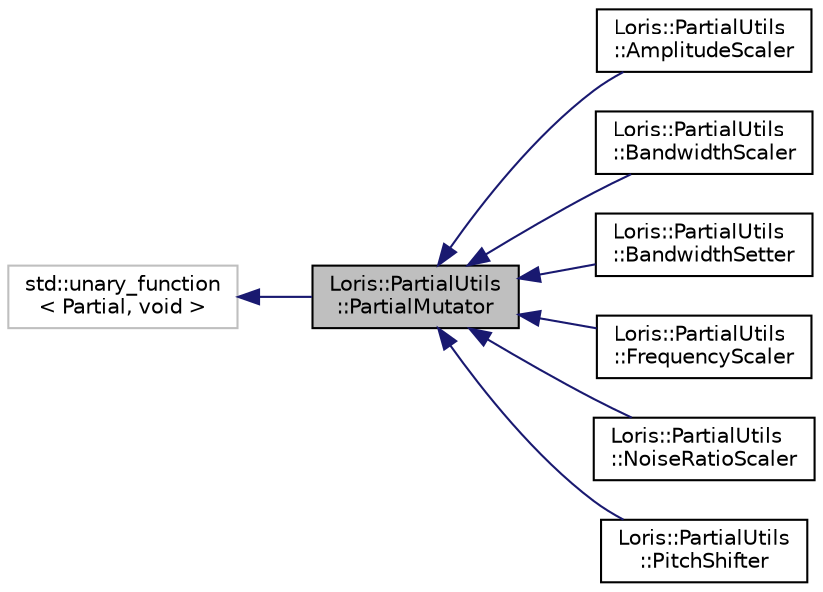 digraph "Loris::PartialUtils::PartialMutator"
{
 // LATEX_PDF_SIZE
  edge [fontname="Helvetica",fontsize="10",labelfontname="Helvetica",labelfontsize="10"];
  node [fontname="Helvetica",fontsize="10",shape=record];
  rankdir="LR";
  Node1 [label="Loris::PartialUtils\l::PartialMutator",height=0.2,width=0.4,color="black", fillcolor="grey75", style="filled", fontcolor="black",tooltip=" "];
  Node2 -> Node1 [dir="back",color="midnightblue",fontsize="10",style="solid",fontname="Helvetica"];
  Node2 [label="std::unary_function\l\< Partial, void \>",height=0.2,width=0.4,color="grey75", fillcolor="white", style="filled",tooltip=" "];
  Node1 -> Node3 [dir="back",color="midnightblue",fontsize="10",style="solid",fontname="Helvetica"];
  Node3 [label="Loris::PartialUtils\l::AmplitudeScaler",height=0.2,width=0.4,color="black", fillcolor="white", style="filled",URL="$a00259.html",tooltip=" "];
  Node1 -> Node4 [dir="back",color="midnightblue",fontsize="10",style="solid",fontname="Helvetica"];
  Node4 [label="Loris::PartialUtils\l::BandwidthScaler",height=0.2,width=0.4,color="black", fillcolor="white", style="filled",URL="$a00263.html",tooltip=" "];
  Node1 -> Node5 [dir="back",color="midnightblue",fontsize="10",style="solid",fontname="Helvetica"];
  Node5 [label="Loris::PartialUtils\l::BandwidthSetter",height=0.2,width=0.4,color="black", fillcolor="white", style="filled",URL="$a00267.html",tooltip=" "];
  Node1 -> Node6 [dir="back",color="midnightblue",fontsize="10",style="solid",fontname="Helvetica"];
  Node6 [label="Loris::PartialUtils\l::FrequencyScaler",height=0.2,width=0.4,color="black", fillcolor="white", style="filled",URL="$a00271.html",tooltip=" "];
  Node1 -> Node7 [dir="back",color="midnightblue",fontsize="10",style="solid",fontname="Helvetica"];
  Node7 [label="Loris::PartialUtils\l::NoiseRatioScaler",height=0.2,width=0.4,color="black", fillcolor="white", style="filled",URL="$a00275.html",tooltip=" "];
  Node1 -> Node8 [dir="back",color="midnightblue",fontsize="10",style="solid",fontname="Helvetica"];
  Node8 [label="Loris::PartialUtils\l::PitchShifter",height=0.2,width=0.4,color="black", fillcolor="white", style="filled",URL="$a00279.html",tooltip=" "];
}
